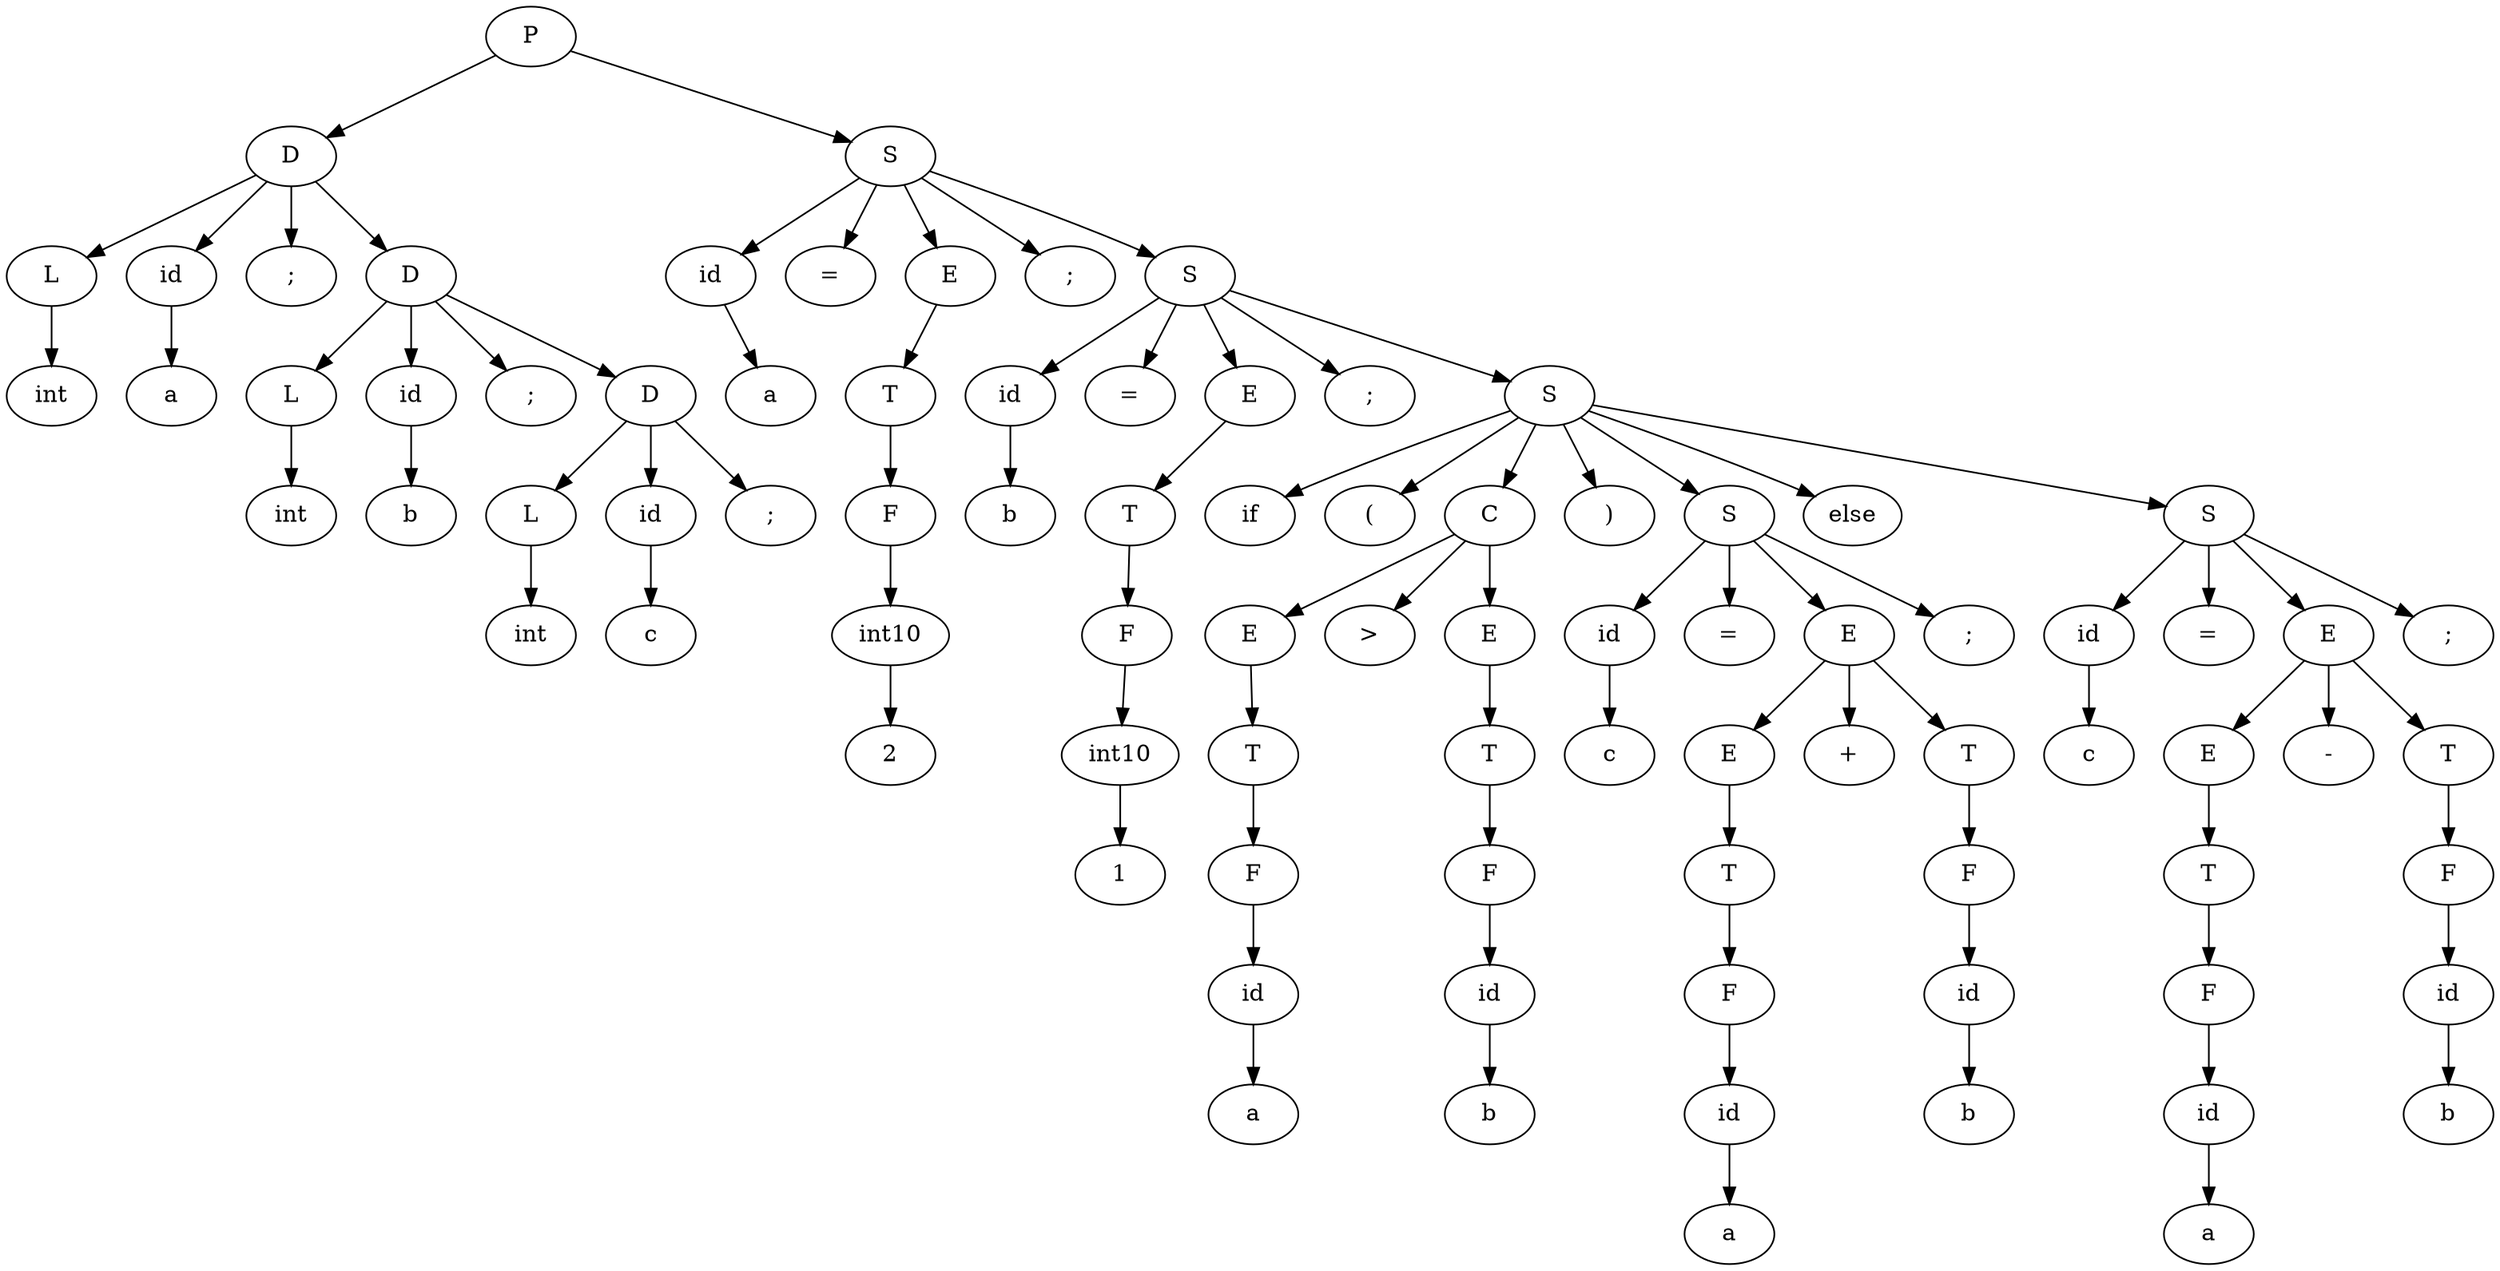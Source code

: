 digraph G{
	12256272->12248448;
	12256272 [label="P"];
	12248448 [label="D"];
	12248448->12246784;
	12246784 [label="L"];
	12246784->12246864;
	12246864 [label="int"];
	12248448->12246976;
	12246976 [label="id"];
	12246976->12247056;
	12247056 [label="a"];
	12248448->12247168;
	12247168 [label=";"];
	12248448->12248640;
	12248640 [label="D"];
	12248640->12247248;
	12247248 [label="L"];
	12247248->12247328;
	12247328 [label="int"];
	12248640->12247440;
	12247440 [label="id"];
	12247440->12247520;
	12247520 [label="b"];
	12248640->12247632;
	12247632 [label=";"];
	12248640->12248368;
	12248368 [label="D"];
	12248368->12247712;
	12247712 [label="L"];
	12247712->12247792;
	12247792 [label="int"];
	12248368->12247904;
	12247904 [label="id"];
	12247904->12247984;
	12247984 [label="c"];
	12248368->12248096;
	12248096 [label=";"];
	12256272->12249856;
	12249856 [label="S"];
	12249856->12248176;
	12248176 [label="id"];
	12248176->12248256;
	12248256 [label="a"];
	12249856->12249232;
	12249232 [label="="];
	12249856->12249744;
	12249744 [label="E"];
	12249744->12249552;
	12249552 [label="T"];
	12249552->12249472;
	12249472 [label="F"];
	12249472->12249312;
	12249312 [label="int10"];
	12249312->12249392;
	12249392 [label="2"];
	12249856->12249664;
	12249664 [label=";"];
	12249856->12250864;
	12250864 [label="S"];
	12250864->12250048;
	12250048 [label="id"];
	12250048->12250128;
	12250128 [label="b"];
	12250864->12250208;
	12250208 [label="="];
	12250864->12250752;
	12250752 [label="E"];
	12250752->12250560;
	12250560 [label="T"];
	12250560->12250448;
	12250448 [label="F"];
	12250448->12250288;
	12250288 [label="int10"];
	12250288->12250368;
	12250368 [label="1"];
	12250864->12250672;
	12250672 [label=";"];
	12250864->12255904;
	12255904 [label="S"];
	12255904->12251056;
	12251056 [label="if"];
	12255904->12251136;
	12251136 [label="("];
	12255904->12252368;
	12252368 [label="C"];
	12252368->12251648;
	12251648 [label="E"];
	12251648->12251456;
	12251456 [label="T"];
	12251456->12251376;
	12251376 [label="F"];
	12251376->12251216;
	12251216 [label="id"];
	12251216->12251296;
	12251296 [label="a"];
	12252368->12251568;
	12251568 [label=">"];
	12252368->12252256;
	12252256 [label="E"];
	12252256->12252064;
	12252064 [label="T"];
	12252064->12251952;
	12251952 [label="F"];
	12251952->12251760;
	12251760 [label="id"];
	12251760->12251840;
	12251840 [label="b"];
	12255904->12252176;
	12252176 [label=")"];
	12255904->12254064;
	12254064 [label="S"];
	12254064->12252560;
	12252560 [label="id"];
	12252560->12252640;
	12252640 [label="c"];
	12254064->12252720;
	12252720 [label="="];
	12254064->12253872;
	12253872 [label="E"];
	12253872->12253264;
	12253264 [label="E"];
	12253264->12253072;
	12253072 [label="T"];
	12253072->12252960;
	12252960 [label="F"];
	12252960->12252800;
	12252800 [label="id"];
	12252800->12252880;
	12252880 [label="a"];
	12253872->12253184;
	12253184 [label="+"];
	12253872->12253680;
	12253680 [label="T"];
	12253680->12253568;
	12253568 [label="F"];
	12253568->12253376;
	12253376 [label="id"];
	12253376->12253456;
	12253456 [label="b"];
	12254064->12253792;
	12253792 [label=";"];
	12255904->12254192;
	12254192 [label="else"];
	12255904->12255776;
	12255776 [label="S"];
	12255776->12254272;
	12254272 [label="id"];
	12254272->12254352;
	12254352 [label="c"];
	12255776->12254432;
	12254432 [label="="];
	12255776->12255584;
	12255584 [label="E"];
	12255584->12254976;
	12254976 [label="E"];
	12254976->12254784;
	12254784 [label="T"];
	12254784->12254672;
	12254672 [label="F"];
	12254672->12254512;
	12254512 [label="id"];
	12254512->12254592;
	12254592 [label="a"];
	12255584->12254896;
	12254896 [label="-"];
	12255584->12255392;
	12255392 [label="T"];
	12255392->12255280;
	12255280 [label="F"];
	12255280->12255088;
	12255088 [label="id"];
	12255088->12255168;
	12255168 [label="b"];
	12255776->12255504;
	12255504 [label=";"];
}